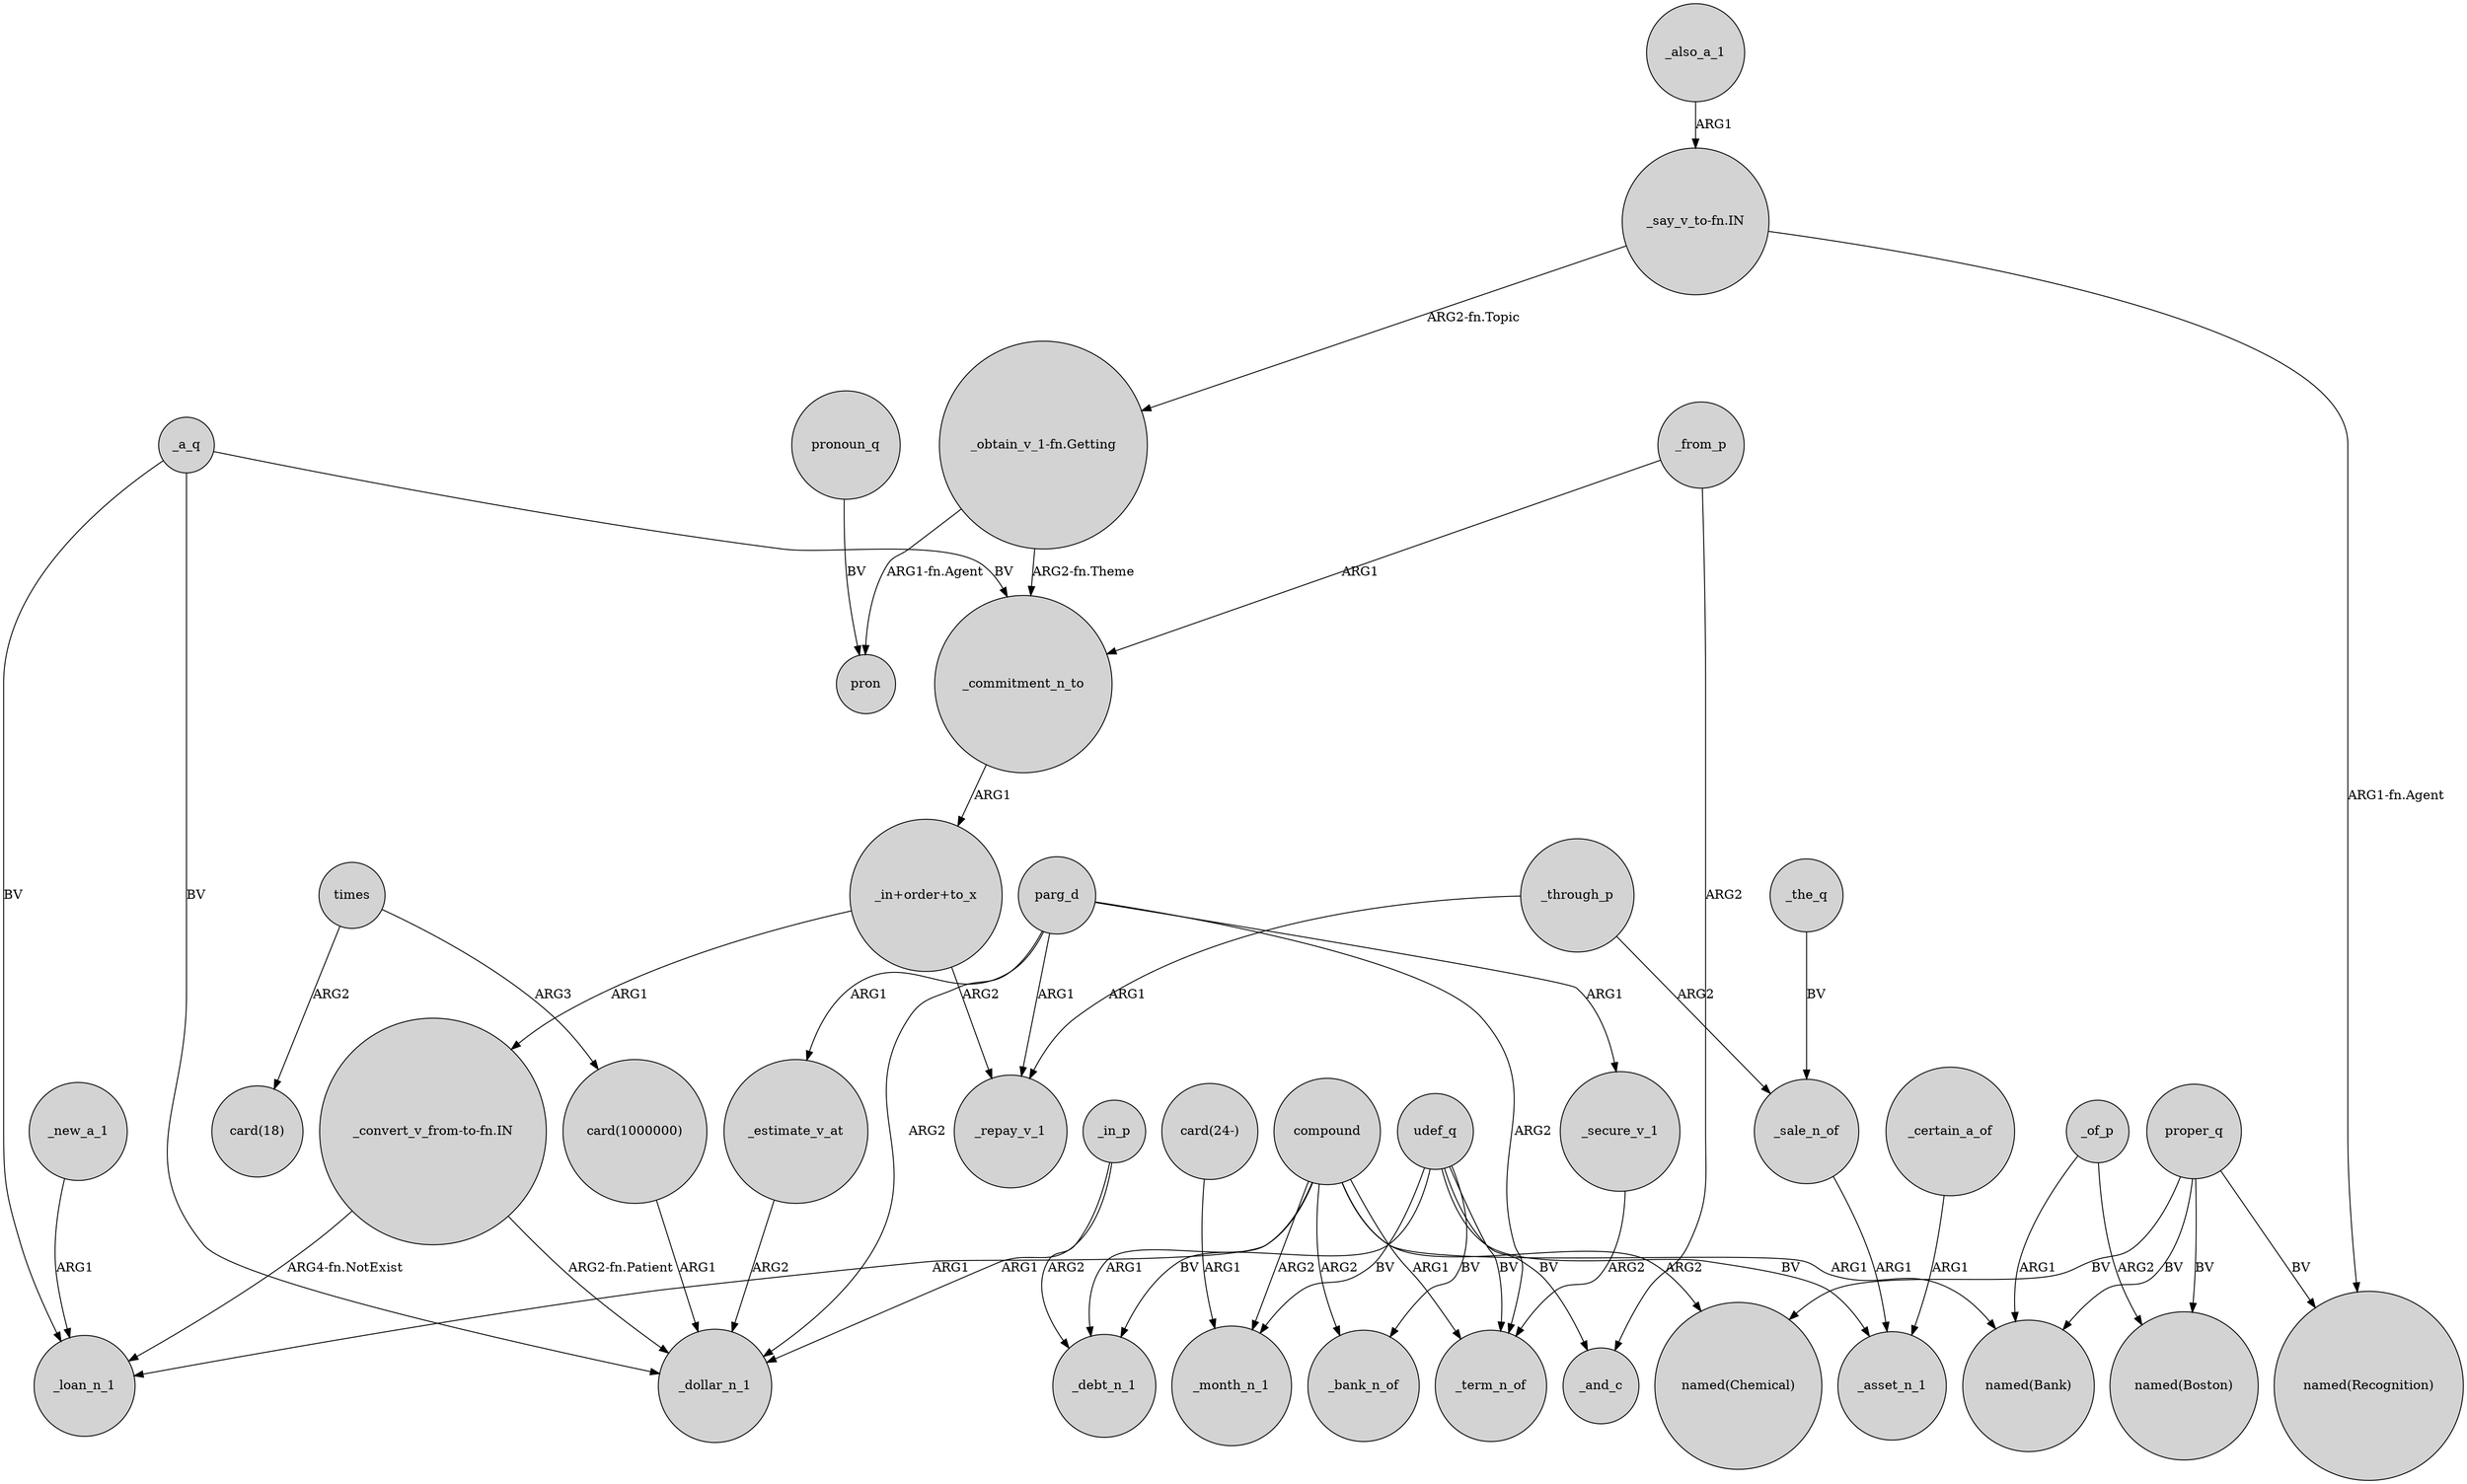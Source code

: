 digraph {
	node [shape=circle style=filled]
	_a_q -> _loan_n_1 [label=BV]
	_of_p -> "named(Boston)" [label=ARG2]
	compound -> _term_n_of [label=ARG1]
	"card(1000000)" -> _dollar_n_1 [label=ARG1]
	compound -> _month_n_1 [label=ARG2]
	_also_a_1 -> "_say_v_to-fn.IN" [label=ARG1]
	proper_q -> "named(Boston)" [label=BV]
	compound -> _debt_n_1 [label=ARG1]
	compound -> _bank_n_of [label=ARG2]
	_certain_a_of -> _asset_n_1 [label=ARG1]
	udef_q -> _debt_n_1 [label=BV]
	"_convert_v_from-to-fn.IN" -> _dollar_n_1 [label="ARG2-fn.Patient"]
	parg_d -> _term_n_of [label=ARG2]
	"_in+order+to_x" -> _repay_v_1 [label=ARG2]
	"_obtain_v_1-fn.Getting" -> pron [label="ARG1-fn.Agent"]
	_secure_v_1 -> _term_n_of [label=ARG2]
	_through_p -> _repay_v_1 [label=ARG1]
	_new_a_1 -> _loan_n_1 [label=ARG1]
	udef_q -> _month_n_1 [label=BV]
	_sale_n_of -> _asset_n_1 [label=ARG1]
	udef_q -> _asset_n_1 [label=BV]
	_a_q -> _dollar_n_1 [label=BV]
	_a_q -> _commitment_n_to [label=BV]
	parg_d -> _secure_v_1 [label=ARG1]
	proper_q -> "named(Bank)" [label=BV]
	pronoun_q -> pron [label=BV]
	"_in+order+to_x" -> "_convert_v_from-to-fn.IN" [label=ARG1]
	_of_p -> "named(Bank)" [label=ARG1]
	_the_q -> _sale_n_of [label=BV]
	times -> "card(1000000)" [label=ARG3]
	_commitment_n_to -> "_in+order+to_x" [label=ARG1]
	proper_q -> "named(Chemical)" [label=BV]
	udef_q -> _term_n_of [label=BV]
	"_convert_v_from-to-fn.IN" -> _loan_n_1 [label="ARG4-fn.NotExist"]
	compound -> "named(Chemical)" [label=ARG2]
	_through_p -> _sale_n_of [label=ARG2]
	compound -> _loan_n_1 [label=ARG1]
	proper_q -> "named(Recognition)" [label=BV]
	times -> "card(18)" [label=ARG2]
	compound -> "named(Bank)" [label=ARG1]
	"_say_v_to-fn.IN" -> "_obtain_v_1-fn.Getting" [label="ARG2-fn.Topic"]
	parg_d -> _estimate_v_at [label=ARG1]
	parg_d -> _dollar_n_1 [label=ARG2]
	_in_p -> _dollar_n_1 [label=ARG1]
	udef_q -> _bank_n_of [label=BV]
	"card(24-)" -> _month_n_1 [label=ARG1]
	_in_p -> _debt_n_1 [label=ARG2]
	_from_p -> _and_c [label=ARG2]
	parg_d -> _repay_v_1 [label=ARG1]
	udef_q -> _and_c [label=BV]
	_estimate_v_at -> _dollar_n_1 [label=ARG2]
	_from_p -> _commitment_n_to [label=ARG1]
	"_obtain_v_1-fn.Getting" -> _commitment_n_to [label="ARG2-fn.Theme"]
	"_say_v_to-fn.IN" -> "named(Recognition)" [label="ARG1-fn.Agent"]
}
